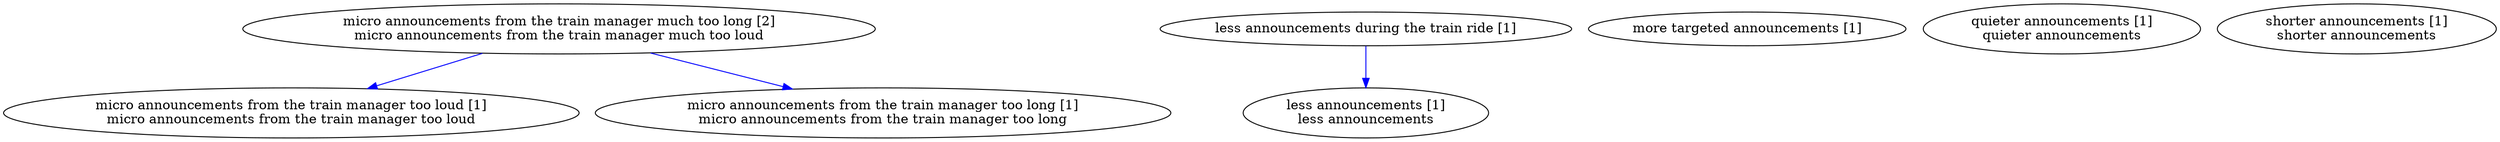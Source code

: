 digraph collapsedGraph {
"micro announcements from the train manager much too long [2]\nmicro announcements from the train manager much too loud""less announcements during the train ride [1]""less announcements [1]\nless announcements""micro announcements from the train manager too loud [1]\nmicro announcements from the train manager too loud""micro announcements from the train manager too long [1]\nmicro announcements from the train manager too long""more targeted announcements [1]""quieter announcements [1]\nquieter announcements""shorter announcements [1]\nshorter announcements""less announcements during the train ride [1]" -> "less announcements [1]\nless announcements" [color=blue]
"micro announcements from the train manager much too long [2]\nmicro announcements from the train manager much too loud" -> "micro announcements from the train manager too loud [1]\nmicro announcements from the train manager too loud" [color=blue]
"micro announcements from the train manager much too long [2]\nmicro announcements from the train manager much too loud" -> "micro announcements from the train manager too long [1]\nmicro announcements from the train manager too long" [color=blue]
}